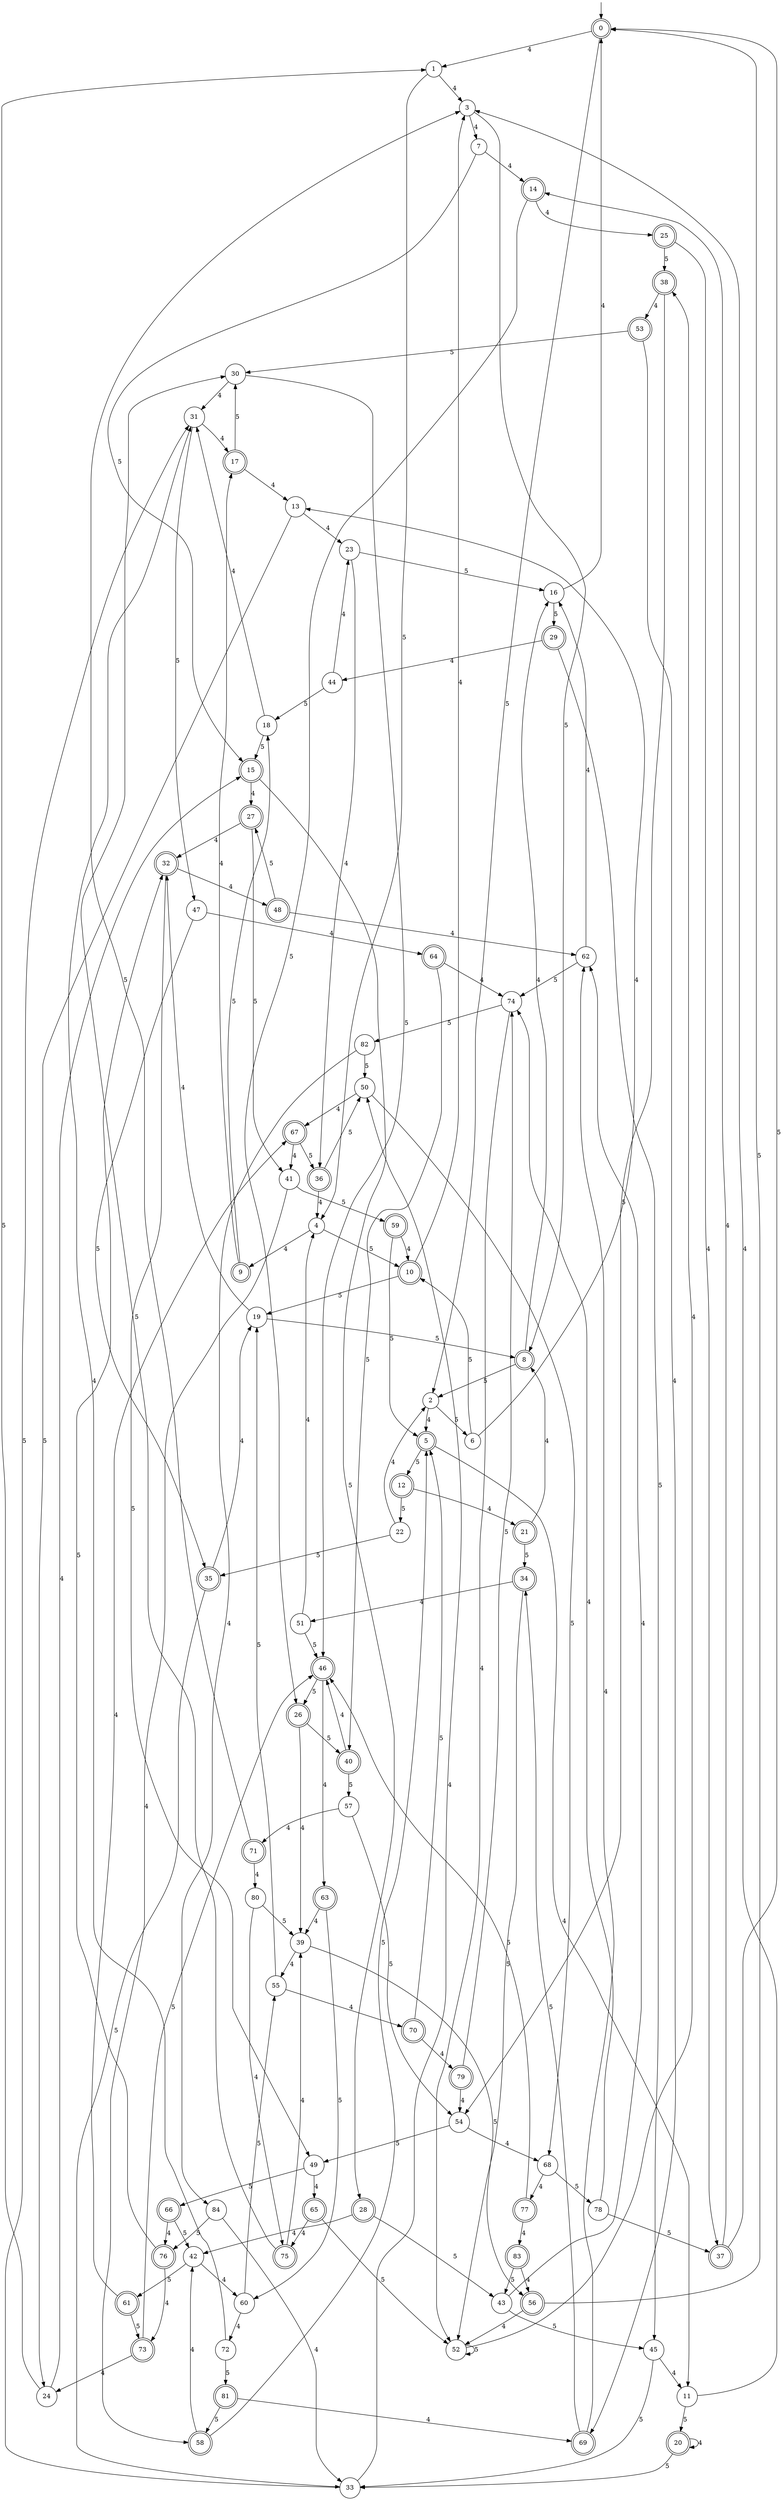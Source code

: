 digraph g {

	s0 [shape="doublecircle" label="0"];
	s1 [shape="circle" label="1"];
	s2 [shape="circle" label="2"];
	s3 [shape="circle" label="3"];
	s4 [shape="circle" label="4"];
	s5 [shape="doublecircle" label="5"];
	s6 [shape="circle" label="6"];
	s7 [shape="circle" label="7"];
	s8 [shape="doublecircle" label="8"];
	s9 [shape="doublecircle" label="9"];
	s10 [shape="doublecircle" label="10"];
	s11 [shape="circle" label="11"];
	s12 [shape="doublecircle" label="12"];
	s13 [shape="circle" label="13"];
	s14 [shape="doublecircle" label="14"];
	s15 [shape="doublecircle" label="15"];
	s16 [shape="circle" label="16"];
	s17 [shape="doublecircle" label="17"];
	s18 [shape="circle" label="18"];
	s19 [shape="circle" label="19"];
	s20 [shape="doublecircle" label="20"];
	s21 [shape="doublecircle" label="21"];
	s22 [shape="circle" label="22"];
	s23 [shape="circle" label="23"];
	s24 [shape="circle" label="24"];
	s25 [shape="doublecircle" label="25"];
	s26 [shape="doublecircle" label="26"];
	s27 [shape="doublecircle" label="27"];
	s28 [shape="doublecircle" label="28"];
	s29 [shape="doublecircle" label="29"];
	s30 [shape="circle" label="30"];
	s31 [shape="circle" label="31"];
	s32 [shape="doublecircle" label="32"];
	s33 [shape="circle" label="33"];
	s34 [shape="doublecircle" label="34"];
	s35 [shape="doublecircle" label="35"];
	s36 [shape="doublecircle" label="36"];
	s37 [shape="doublecircle" label="37"];
	s38 [shape="doublecircle" label="38"];
	s39 [shape="circle" label="39"];
	s40 [shape="doublecircle" label="40"];
	s41 [shape="circle" label="41"];
	s42 [shape="circle" label="42"];
	s43 [shape="circle" label="43"];
	s44 [shape="circle" label="44"];
	s45 [shape="circle" label="45"];
	s46 [shape="doublecircle" label="46"];
	s47 [shape="circle" label="47"];
	s48 [shape="doublecircle" label="48"];
	s49 [shape="circle" label="49"];
	s50 [shape="circle" label="50"];
	s51 [shape="circle" label="51"];
	s52 [shape="circle" label="52"];
	s53 [shape="doublecircle" label="53"];
	s54 [shape="circle" label="54"];
	s55 [shape="circle" label="55"];
	s56 [shape="doublecircle" label="56"];
	s57 [shape="circle" label="57"];
	s58 [shape="doublecircle" label="58"];
	s59 [shape="doublecircle" label="59"];
	s60 [shape="circle" label="60"];
	s61 [shape="doublecircle" label="61"];
	s62 [shape="circle" label="62"];
	s63 [shape="doublecircle" label="63"];
	s64 [shape="doublecircle" label="64"];
	s65 [shape="doublecircle" label="65"];
	s66 [shape="doublecircle" label="66"];
	s67 [shape="doublecircle" label="67"];
	s68 [shape="circle" label="68"];
	s69 [shape="doublecircle" label="69"];
	s70 [shape="doublecircle" label="70"];
	s71 [shape="doublecircle" label="71"];
	s72 [shape="circle" label="72"];
	s73 [shape="doublecircle" label="73"];
	s74 [shape="circle" label="74"];
	s75 [shape="doublecircle" label="75"];
	s76 [shape="doublecircle" label="76"];
	s77 [shape="doublecircle" label="77"];
	s78 [shape="circle" label="78"];
	s79 [shape="doublecircle" label="79"];
	s80 [shape="circle" label="80"];
	s81 [shape="doublecircle" label="81"];
	s82 [shape="circle" label="82"];
	s83 [shape="doublecircle" label="83"];
	s84 [shape="circle" label="84"];
	s0 -> s1 [label="4"];
	s0 -> s2 [label="5"];
	s1 -> s3 [label="4"];
	s1 -> s4 [label="5"];
	s2 -> s5 [label="4"];
	s2 -> s6 [label="5"];
	s3 -> s7 [label="4"];
	s3 -> s8 [label="5"];
	s4 -> s9 [label="4"];
	s4 -> s10 [label="5"];
	s5 -> s11 [label="4"];
	s5 -> s12 [label="5"];
	s6 -> s13 [label="4"];
	s6 -> s10 [label="5"];
	s7 -> s14 [label="4"];
	s7 -> s15 [label="5"];
	s8 -> s16 [label="4"];
	s8 -> s2 [label="5"];
	s9 -> s17 [label="4"];
	s9 -> s18 [label="5"];
	s10 -> s3 [label="4"];
	s10 -> s19 [label="5"];
	s11 -> s3 [label="4"];
	s11 -> s20 [label="5"];
	s12 -> s21 [label="4"];
	s12 -> s22 [label="5"];
	s13 -> s23 [label="4"];
	s13 -> s24 [label="5"];
	s14 -> s25 [label="4"];
	s14 -> s26 [label="5"];
	s15 -> s27 [label="4"];
	s15 -> s28 [label="5"];
	s16 -> s0 [label="4"];
	s16 -> s29 [label="5"];
	s17 -> s13 [label="4"];
	s17 -> s30 [label="5"];
	s18 -> s31 [label="4"];
	s18 -> s15 [label="5"];
	s19 -> s32 [label="4"];
	s19 -> s8 [label="5"];
	s20 -> s20 [label="4"];
	s20 -> s33 [label="5"];
	s21 -> s8 [label="4"];
	s21 -> s34 [label="5"];
	s22 -> s2 [label="4"];
	s22 -> s35 [label="5"];
	s23 -> s36 [label="4"];
	s23 -> s16 [label="5"];
	s24 -> s15 [label="4"];
	s24 -> s1 [label="5"];
	s25 -> s37 [label="4"];
	s25 -> s38 [label="5"];
	s26 -> s39 [label="4"];
	s26 -> s40 [label="5"];
	s27 -> s32 [label="4"];
	s27 -> s41 [label="5"];
	s28 -> s42 [label="4"];
	s28 -> s43 [label="5"];
	s29 -> s44 [label="4"];
	s29 -> s45 [label="5"];
	s30 -> s31 [label="4"];
	s30 -> s46 [label="5"];
	s31 -> s17 [label="4"];
	s31 -> s47 [label="5"];
	s32 -> s48 [label="4"];
	s32 -> s49 [label="5"];
	s33 -> s50 [label="4"];
	s33 -> s31 [label="5"];
	s34 -> s51 [label="4"];
	s34 -> s52 [label="5"];
	s35 -> s19 [label="4"];
	s35 -> s33 [label="5"];
	s36 -> s4 [label="4"];
	s36 -> s50 [label="5"];
	s37 -> s14 [label="4"];
	s37 -> s0 [label="5"];
	s38 -> s53 [label="4"];
	s38 -> s54 [label="5"];
	s39 -> s55 [label="4"];
	s39 -> s56 [label="5"];
	s40 -> s46 [label="4"];
	s40 -> s57 [label="5"];
	s41 -> s58 [label="4"];
	s41 -> s59 [label="5"];
	s42 -> s60 [label="4"];
	s42 -> s61 [label="5"];
	s43 -> s62 [label="4"];
	s43 -> s45 [label="5"];
	s44 -> s23 [label="4"];
	s44 -> s18 [label="5"];
	s45 -> s11 [label="4"];
	s45 -> s33 [label="5"];
	s46 -> s63 [label="4"];
	s46 -> s26 [label="5"];
	s47 -> s64 [label="4"];
	s47 -> s35 [label="5"];
	s48 -> s62 [label="4"];
	s48 -> s27 [label="5"];
	s49 -> s65 [label="4"];
	s49 -> s66 [label="5"];
	s50 -> s67 [label="4"];
	s50 -> s68 [label="5"];
	s51 -> s4 [label="4"];
	s51 -> s46 [label="5"];
	s52 -> s38 [label="4"];
	s52 -> s52 [label="5"];
	s53 -> s69 [label="4"];
	s53 -> s30 [label="5"];
	s54 -> s68 [label="4"];
	s54 -> s49 [label="5"];
	s55 -> s70 [label="4"];
	s55 -> s19 [label="5"];
	s56 -> s52 [label="4"];
	s56 -> s0 [label="5"];
	s57 -> s71 [label="4"];
	s57 -> s54 [label="5"];
	s58 -> s42 [label="4"];
	s58 -> s5 [label="5"];
	s59 -> s10 [label="4"];
	s59 -> s5 [label="5"];
	s60 -> s72 [label="4"];
	s60 -> s55 [label="5"];
	s61 -> s67 [label="4"];
	s61 -> s73 [label="5"];
	s62 -> s16 [label="4"];
	s62 -> s74 [label="5"];
	s63 -> s39 [label="4"];
	s63 -> s60 [label="5"];
	s64 -> s74 [label="4"];
	s64 -> s40 [label="5"];
	s65 -> s75 [label="4"];
	s65 -> s52 [label="5"];
	s66 -> s76 [label="4"];
	s66 -> s42 [label="5"];
	s67 -> s41 [label="4"];
	s67 -> s36 [label="5"];
	s68 -> s77 [label="4"];
	s68 -> s78 [label="5"];
	s69 -> s62 [label="4"];
	s69 -> s34 [label="5"];
	s70 -> s79 [label="4"];
	s70 -> s5 [label="5"];
	s71 -> s80 [label="4"];
	s71 -> s3 [label="5"];
	s72 -> s31 [label="4"];
	s72 -> s81 [label="5"];
	s73 -> s24 [label="4"];
	s73 -> s46 [label="5"];
	s74 -> s52 [label="4"];
	s74 -> s82 [label="5"];
	s75 -> s39 [label="4"];
	s75 -> s30 [label="5"];
	s76 -> s73 [label="4"];
	s76 -> s32 [label="5"];
	s77 -> s83 [label="4"];
	s77 -> s46 [label="5"];
	s78 -> s74 [label="4"];
	s78 -> s37 [label="5"];
	s79 -> s54 [label="4"];
	s79 -> s74 [label="5"];
	s80 -> s75 [label="4"];
	s80 -> s39 [label="5"];
	s81 -> s69 [label="4"];
	s81 -> s58 [label="5"];
	s82 -> s84 [label="4"];
	s82 -> s50 [label="5"];
	s83 -> s56 [label="4"];
	s83 -> s43 [label="5"];
	s84 -> s33 [label="4"];
	s84 -> s76 [label="5"];

__start0 [label="" shape="none" width="0" height="0"];
__start0 -> s0;

}
